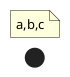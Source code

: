 {
  "sha1": "4xcym0xm7tfi8waltub1m03i0nreelz",
  "insertion": {
    "when": "2024-05-30T20:48:20.602Z",
    "user": "plantuml@gmail.com"
  }
}
@startuml
floating note left
      a,b,c
end note
start
@enduml
